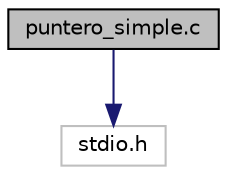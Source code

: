 digraph "puntero_simple.c"
{
 // LATEX_PDF_SIZE
  edge [fontname="Helvetica",fontsize="10",labelfontname="Helvetica",labelfontsize="10"];
  node [fontname="Helvetica",fontsize="10",shape=record];
  Node1 [label="puntero_simple.c",height=0.2,width=0.4,color="black", fillcolor="grey75", style="filled", fontcolor="black",tooltip="Contiene un programa que intercambia el valor de dos variables mediante el método de cambio por valor..."];
  Node1 -> Node2 [color="midnightblue",fontsize="10",style="solid",fontname="Helvetica"];
  Node2 [label="stdio.h",height=0.2,width=0.4,color="grey75", fillcolor="white", style="filled",tooltip=" "];
}
